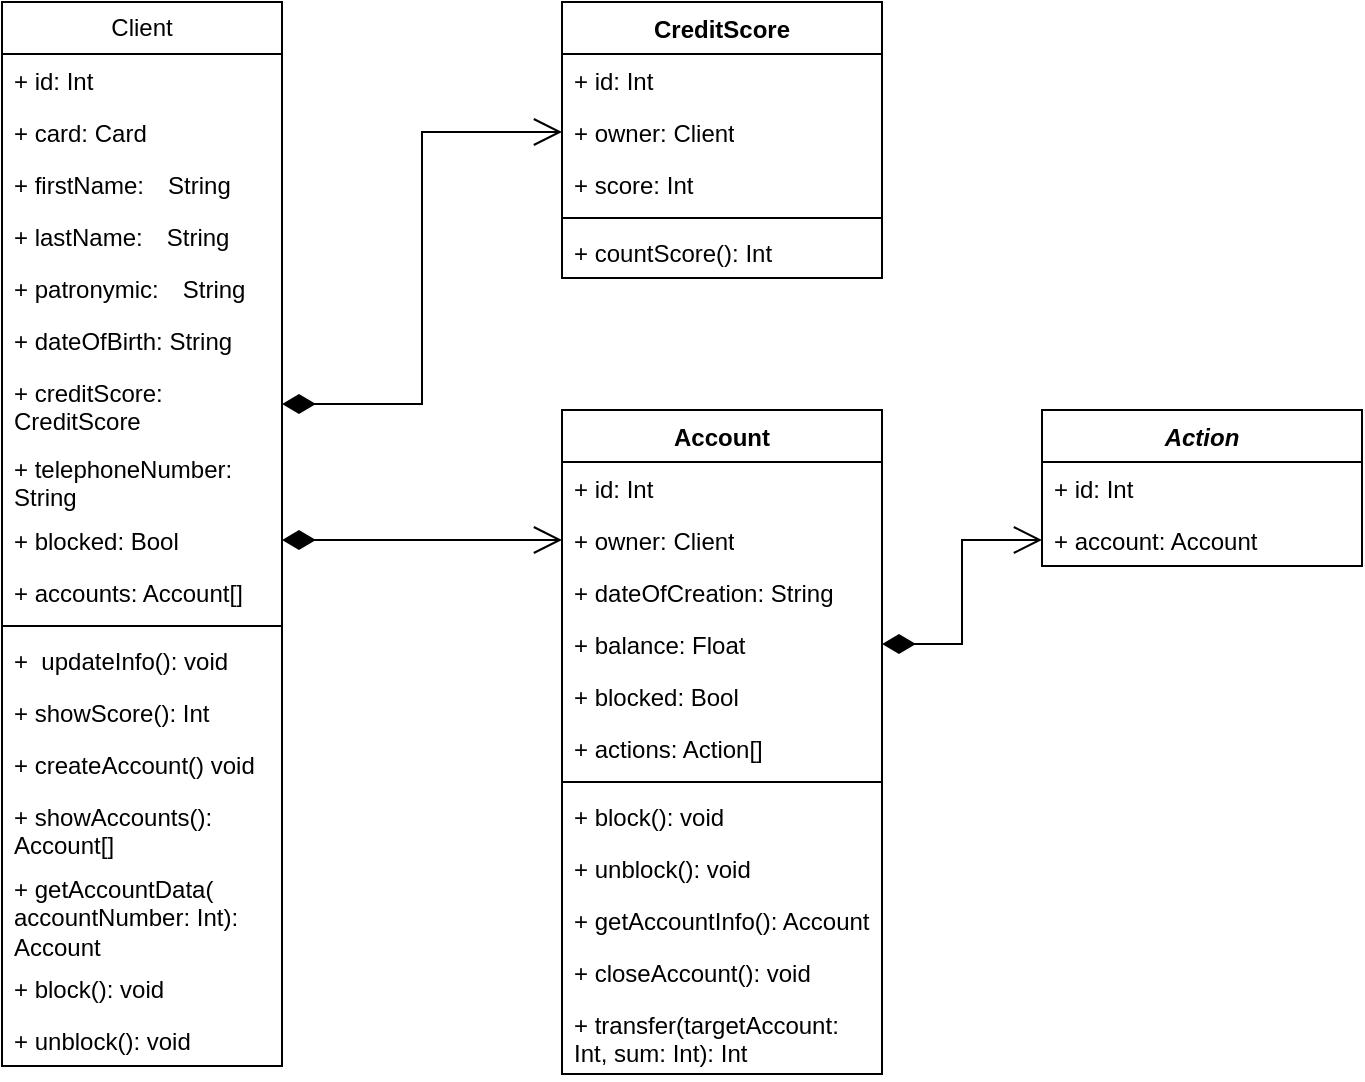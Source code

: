 <mxfile version="28.0.6">
  <diagram name="Page-1" id="sogxOFMoa1Xq25cB_jBl">
    <mxGraphModel dx="872" dy="529" grid="1" gridSize="10" guides="1" tooltips="1" connect="1" arrows="1" fold="1" page="1" pageScale="1" pageWidth="850" pageHeight="1100" math="0" shadow="0">
      <root>
        <mxCell id="0" />
        <mxCell id="1" parent="0" />
        <mxCell id="yv8eomCijknCaXE9b8KO-1" value="Client" style="swimlane;fontStyle=0;childLayout=stackLayout;horizontal=1;startSize=26;fillColor=none;horizontalStack=0;resizeParent=1;resizeParentMax=0;resizeLast=0;collapsible=1;marginBottom=0;whiteSpace=wrap;html=1;" parent="1" vertex="1">
          <mxGeometry x="120" y="40" width="140" height="532" as="geometry" />
        </mxCell>
        <mxCell id="yv8eomCijknCaXE9b8KO-2" value="+ id: Int　&lt;div&gt;&lt;br&gt;&lt;/div&gt;" style="text;strokeColor=none;fillColor=none;align=left;verticalAlign=top;spacingLeft=4;spacingRight=4;overflow=hidden;rotatable=0;points=[[0,0.5],[1,0.5]];portConstraint=eastwest;whiteSpace=wrap;html=1;" parent="yv8eomCijknCaXE9b8KO-1" vertex="1">
          <mxGeometry y="26" width="140" height="26" as="geometry" />
        </mxCell>
        <mxCell id="yv8eomCijknCaXE9b8KO-3" value="+ card: Card" style="text;strokeColor=none;fillColor=none;align=left;verticalAlign=top;spacingLeft=4;spacingRight=4;overflow=hidden;rotatable=0;points=[[0,0.5],[1,0.5]];portConstraint=eastwest;whiteSpace=wrap;html=1;" parent="yv8eomCijknCaXE9b8KO-1" vertex="1">
          <mxGeometry y="52" width="140" height="26" as="geometry" />
        </mxCell>
        <mxCell id="yv8eomCijknCaXE9b8KO-4" value="+ firstName:　String" style="text;strokeColor=none;fillColor=none;align=left;verticalAlign=top;spacingLeft=4;spacingRight=4;overflow=hidden;rotatable=0;points=[[0,0.5],[1,0.5]];portConstraint=eastwest;whiteSpace=wrap;html=1;" parent="yv8eomCijknCaXE9b8KO-1" vertex="1">
          <mxGeometry y="78" width="140" height="26" as="geometry" />
        </mxCell>
        <mxCell id="yv8eomCijknCaXE9b8KO-5" value="+ lastName:　String" style="text;strokeColor=none;fillColor=none;align=left;verticalAlign=top;spacingLeft=4;spacingRight=4;overflow=hidden;rotatable=0;points=[[0,0.5],[1,0.5]];portConstraint=eastwest;whiteSpace=wrap;html=1;" parent="yv8eomCijknCaXE9b8KO-1" vertex="1">
          <mxGeometry y="104" width="140" height="26" as="geometry" />
        </mxCell>
        <mxCell id="yv8eomCijknCaXE9b8KO-6" value="+ patronymic:　String" style="text;strokeColor=none;fillColor=none;align=left;verticalAlign=top;spacingLeft=4;spacingRight=4;overflow=hidden;rotatable=0;points=[[0,0.5],[1,0.5]];portConstraint=eastwest;whiteSpace=wrap;html=1;" parent="yv8eomCijknCaXE9b8KO-1" vertex="1">
          <mxGeometry y="130" width="140" height="26" as="geometry" />
        </mxCell>
        <mxCell id="yv8eomCijknCaXE9b8KO-8" value="+ dateOfBirth: String" style="text;strokeColor=none;fillColor=none;align=left;verticalAlign=top;spacingLeft=4;spacingRight=4;overflow=hidden;rotatable=0;points=[[0,0.5],[1,0.5]];portConstraint=eastwest;whiteSpace=wrap;html=1;" parent="yv8eomCijknCaXE9b8KO-1" vertex="1">
          <mxGeometry y="156" width="140" height="26" as="geometry" />
        </mxCell>
        <mxCell id="yv8eomCijknCaXE9b8KO-25" value="+ creditScore: CreditScore" style="text;strokeColor=none;fillColor=none;align=left;verticalAlign=top;spacingLeft=4;spacingRight=4;overflow=hidden;rotatable=0;points=[[0,0.5],[1,0.5]];portConstraint=eastwest;whiteSpace=wrap;html=1;" parent="yv8eomCijknCaXE9b8KO-1" vertex="1">
          <mxGeometry y="182" width="140" height="38" as="geometry" />
        </mxCell>
        <mxCell id="yv8eomCijknCaXE9b8KO-7" value="+ telephoneNumber:　String" style="text;strokeColor=none;fillColor=none;align=left;verticalAlign=top;spacingLeft=4;spacingRight=4;overflow=hidden;rotatable=0;points=[[0,0.5],[1,0.5]];portConstraint=eastwest;whiteSpace=wrap;html=1;" parent="yv8eomCijknCaXE9b8KO-1" vertex="1">
          <mxGeometry y="220" width="140" height="36" as="geometry" />
        </mxCell>
        <mxCell id="yv8eomCijknCaXE9b8KO-9" value="+ blocked: Bool" style="text;strokeColor=none;fillColor=none;align=left;verticalAlign=top;spacingLeft=4;spacingRight=4;overflow=hidden;rotatable=0;points=[[0,0.5],[1,0.5]];portConstraint=eastwest;whiteSpace=wrap;html=1;" parent="yv8eomCijknCaXE9b8KO-1" vertex="1">
          <mxGeometry y="256" width="140" height="26" as="geometry" />
        </mxCell>
        <mxCell id="yv8eomCijknCaXE9b8KO-16" value="+ accounts: Account[]" style="text;strokeColor=none;fillColor=none;align=left;verticalAlign=top;spacingLeft=4;spacingRight=4;overflow=hidden;rotatable=0;points=[[0,0.5],[1,0.5]];portConstraint=eastwest;whiteSpace=wrap;html=1;" parent="yv8eomCijknCaXE9b8KO-1" vertex="1">
          <mxGeometry y="282" width="140" height="26" as="geometry" />
        </mxCell>
        <mxCell id="yv8eomCijknCaXE9b8KO-10" value="" style="line;strokeWidth=1;fillColor=none;align=left;verticalAlign=middle;spacingTop=-1;spacingLeft=3;spacingRight=3;rotatable=0;labelPosition=right;points=[];portConstraint=eastwest;strokeColor=inherit;" parent="yv8eomCijknCaXE9b8KO-1" vertex="1">
          <mxGeometry y="308" width="140" height="8" as="geometry" />
        </mxCell>
        <mxCell id="yv8eomCijknCaXE9b8KO-11" value="+&amp;nbsp; updateInfo(): void" style="text;strokeColor=none;fillColor=none;align=left;verticalAlign=top;spacingLeft=4;spacingRight=4;overflow=hidden;rotatable=0;points=[[0,0.5],[1,0.5]];portConstraint=eastwest;whiteSpace=wrap;html=1;" parent="yv8eomCijknCaXE9b8KO-1" vertex="1">
          <mxGeometry y="316" width="140" height="26" as="geometry" />
        </mxCell>
        <mxCell id="yv8eomCijknCaXE9b8KO-24" value="+ showScore(): Int" style="text;strokeColor=none;fillColor=none;align=left;verticalAlign=top;spacingLeft=4;spacingRight=4;overflow=hidden;rotatable=0;points=[[0,0.5],[1,0.5]];portConstraint=eastwest;whiteSpace=wrap;html=1;" parent="yv8eomCijknCaXE9b8KO-1" vertex="1">
          <mxGeometry y="342" width="140" height="26" as="geometry" />
        </mxCell>
        <mxCell id="yv8eomCijknCaXE9b8KO-12" value="+ createAccount() void" style="text;strokeColor=none;fillColor=none;align=left;verticalAlign=top;spacingLeft=4;spacingRight=4;overflow=hidden;rotatable=0;points=[[0,0.5],[1,0.5]];portConstraint=eastwest;whiteSpace=wrap;html=1;" parent="yv8eomCijknCaXE9b8KO-1" vertex="1">
          <mxGeometry y="368" width="140" height="26" as="geometry" />
        </mxCell>
        <mxCell id="yv8eomCijknCaXE9b8KO-13" value="+ showAccounts(): Account[]" style="text;strokeColor=none;fillColor=none;align=left;verticalAlign=top;spacingLeft=4;spacingRight=4;overflow=hidden;rotatable=0;points=[[0,0.5],[1,0.5]];portConstraint=eastwest;whiteSpace=wrap;html=1;" parent="yv8eomCijknCaXE9b8KO-1" vertex="1">
          <mxGeometry y="394" width="140" height="36" as="geometry" />
        </mxCell>
        <mxCell id="yv8eomCijknCaXE9b8KO-14" value="+&amp;nbsp;&lt;span style=&quot;background-color: transparent; color: light-dark(rgb(0, 0, 0), rgb(255, 255, 255));&quot;&gt;getAccountData(&lt;/span&gt;&lt;div&gt;&lt;span style=&quot;background-color: transparent; color: light-dark(rgb(0, 0, 0), rgb(255, 255, 255));&quot;&gt;accountNumber: Int): Account&lt;/span&gt;&lt;/div&gt;" style="text;strokeColor=none;fillColor=none;align=left;verticalAlign=top;spacingLeft=4;spacingRight=4;overflow=hidden;rotatable=0;points=[[0,0.5],[1,0.5]];portConstraint=eastwest;html=1;whiteSpace=wrap;" parent="yv8eomCijknCaXE9b8KO-1" vertex="1">
          <mxGeometry y="430" width="140" height="50" as="geometry" />
        </mxCell>
        <mxCell id="yv8eomCijknCaXE9b8KO-15" value="+ block(): void" style="text;strokeColor=none;fillColor=none;align=left;verticalAlign=top;spacingLeft=4;spacingRight=4;overflow=hidden;rotatable=0;points=[[0,0.5],[1,0.5]];portConstraint=eastwest;whiteSpace=wrap;html=1;" parent="yv8eomCijknCaXE9b8KO-1" vertex="1">
          <mxGeometry y="480" width="140" height="26" as="geometry" />
        </mxCell>
        <mxCell id="-0Ikxrl42ESTlASVq6Ui-2" value="+ unblock(): void" style="text;strokeColor=none;fillColor=none;align=left;verticalAlign=top;spacingLeft=4;spacingRight=4;overflow=hidden;rotatable=0;points=[[0,0.5],[1,0.5]];portConstraint=eastwest;whiteSpace=wrap;html=1;" vertex="1" parent="yv8eomCijknCaXE9b8KO-1">
          <mxGeometry y="506" width="140" height="26" as="geometry" />
        </mxCell>
        <mxCell id="yv8eomCijknCaXE9b8KO-17" value="CreditScore" style="swimlane;fontStyle=1;align=center;verticalAlign=top;childLayout=stackLayout;horizontal=1;startSize=26;horizontalStack=0;resizeParent=1;resizeParentMax=0;resizeLast=0;collapsible=1;marginBottom=0;whiteSpace=wrap;html=1;" parent="1" vertex="1">
          <mxGeometry x="400" y="40" width="160" height="138" as="geometry" />
        </mxCell>
        <mxCell id="yv8eomCijknCaXE9b8KO-22" value="+ id: Int　&lt;div&gt;&lt;br&gt;&lt;/div&gt;" style="text;strokeColor=none;fillColor=none;align=left;verticalAlign=top;spacingLeft=4;spacingRight=4;overflow=hidden;rotatable=0;points=[[0,0.5],[1,0.5]];portConstraint=eastwest;whiteSpace=wrap;html=1;" parent="yv8eomCijknCaXE9b8KO-17" vertex="1">
          <mxGeometry y="26" width="160" height="26" as="geometry" />
        </mxCell>
        <mxCell id="yv8eomCijknCaXE9b8KO-18" value="+ owner: Client" style="text;strokeColor=none;fillColor=none;align=left;verticalAlign=top;spacingLeft=4;spacingRight=4;overflow=hidden;rotatable=0;points=[[0,0.5],[1,0.5]];portConstraint=eastwest;whiteSpace=wrap;html=1;" parent="yv8eomCijknCaXE9b8KO-17" vertex="1">
          <mxGeometry y="52" width="160" height="26" as="geometry" />
        </mxCell>
        <mxCell id="yv8eomCijknCaXE9b8KO-23" value="+ score: Int" style="text;strokeColor=none;fillColor=none;align=left;verticalAlign=top;spacingLeft=4;spacingRight=4;overflow=hidden;rotatable=0;points=[[0,0.5],[1,0.5]];portConstraint=eastwest;whiteSpace=wrap;html=1;" parent="yv8eomCijknCaXE9b8KO-17" vertex="1">
          <mxGeometry y="78" width="160" height="26" as="geometry" />
        </mxCell>
        <mxCell id="yv8eomCijknCaXE9b8KO-19" value="" style="line;strokeWidth=1;fillColor=none;align=left;verticalAlign=middle;spacingTop=-1;spacingLeft=3;spacingRight=3;rotatable=0;labelPosition=right;points=[];portConstraint=eastwest;strokeColor=inherit;" parent="yv8eomCijknCaXE9b8KO-17" vertex="1">
          <mxGeometry y="104" width="160" height="8" as="geometry" />
        </mxCell>
        <mxCell id="yv8eomCijknCaXE9b8KO-20" value="+ countScore(): Int" style="text;strokeColor=none;fillColor=none;align=left;verticalAlign=top;spacingLeft=4;spacingRight=4;overflow=hidden;rotatable=0;points=[[0,0.5],[1,0.5]];portConstraint=eastwest;whiteSpace=wrap;html=1;" parent="yv8eomCijknCaXE9b8KO-17" vertex="1">
          <mxGeometry y="112" width="160" height="26" as="geometry" />
        </mxCell>
        <mxCell id="yv8eomCijknCaXE9b8KO-26" value="" style="endArrow=open;html=1;endSize=12;startArrow=diamondThin;startSize=14;startFill=1;edgeStyle=orthogonalEdgeStyle;align=left;verticalAlign=bottom;rounded=0;exitX=1;exitY=0.5;exitDx=0;exitDy=0;entryX=0;entryY=0.5;entryDx=0;entryDy=0;" parent="1" source="yv8eomCijknCaXE9b8KO-25" target="yv8eomCijknCaXE9b8KO-18" edge="1">
          <mxGeometry x="-1" y="3" relative="1" as="geometry">
            <mxPoint x="350" y="270" as="sourcePoint" />
            <mxPoint x="510" y="270" as="targetPoint" />
          </mxGeometry>
        </mxCell>
        <mxCell id="yv8eomCijknCaXE9b8KO-27" value="Account" style="swimlane;fontStyle=1;align=center;verticalAlign=top;childLayout=stackLayout;horizontal=1;startSize=26;horizontalStack=0;resizeParent=1;resizeParentMax=0;resizeLast=0;collapsible=1;marginBottom=0;whiteSpace=wrap;html=1;" parent="1" vertex="1">
          <mxGeometry x="400" y="244" width="160" height="332" as="geometry" />
        </mxCell>
        <mxCell id="yv8eomCijknCaXE9b8KO-36" value="+ id: Int　&lt;div&gt;&lt;br&gt;&lt;/div&gt;" style="text;strokeColor=none;fillColor=none;align=left;verticalAlign=top;spacingLeft=4;spacingRight=4;overflow=hidden;rotatable=0;points=[[0,0.5],[1,0.5]];portConstraint=eastwest;whiteSpace=wrap;html=1;" parent="yv8eomCijknCaXE9b8KO-27" vertex="1">
          <mxGeometry y="26" width="160" height="26" as="geometry" />
        </mxCell>
        <mxCell id="yv8eomCijknCaXE9b8KO-37" value="+ owner: Client" style="text;strokeColor=none;fillColor=none;align=left;verticalAlign=top;spacingLeft=4;spacingRight=4;overflow=hidden;rotatable=0;points=[[0,0.5],[1,0.5]];portConstraint=eastwest;whiteSpace=wrap;html=1;" parent="yv8eomCijknCaXE9b8KO-27" vertex="1">
          <mxGeometry y="52" width="160" height="26" as="geometry" />
        </mxCell>
        <mxCell id="yv8eomCijknCaXE9b8KO-28" value="+ dateOfCreation: String" style="text;strokeColor=none;fillColor=none;align=left;verticalAlign=top;spacingLeft=4;spacingRight=4;overflow=hidden;rotatable=0;points=[[0,0.5],[1,0.5]];portConstraint=eastwest;whiteSpace=wrap;html=1;" parent="yv8eomCijknCaXE9b8KO-27" vertex="1">
          <mxGeometry y="78" width="160" height="26" as="geometry" />
        </mxCell>
        <mxCell id="yv8eomCijknCaXE9b8KO-39" value="+ balance: Float" style="text;strokeColor=none;fillColor=none;align=left;verticalAlign=top;spacingLeft=4;spacingRight=4;overflow=hidden;rotatable=0;points=[[0,0.5],[1,0.5]];portConstraint=eastwest;whiteSpace=wrap;html=1;" parent="yv8eomCijknCaXE9b8KO-27" vertex="1">
          <mxGeometry y="104" width="160" height="26" as="geometry" />
        </mxCell>
        <mxCell id="yv8eomCijknCaXE9b8KO-40" value="+ blocked: Bool" style="text;strokeColor=none;fillColor=none;align=left;verticalAlign=top;spacingLeft=4;spacingRight=4;overflow=hidden;rotatable=0;points=[[0,0.5],[1,0.5]];portConstraint=eastwest;whiteSpace=wrap;html=1;" parent="yv8eomCijknCaXE9b8KO-27" vertex="1">
          <mxGeometry y="130" width="160" height="26" as="geometry" />
        </mxCell>
        <mxCell id="yv8eomCijknCaXE9b8KO-41" value="+ actions: Action[]" style="text;strokeColor=none;fillColor=none;align=left;verticalAlign=top;spacingLeft=4;spacingRight=4;overflow=hidden;rotatable=0;points=[[0,0.5],[1,0.5]];portConstraint=eastwest;whiteSpace=wrap;html=1;" parent="yv8eomCijknCaXE9b8KO-27" vertex="1">
          <mxGeometry y="156" width="160" height="26" as="geometry" />
        </mxCell>
        <mxCell id="yv8eomCijknCaXE9b8KO-29" value="" style="line;strokeWidth=1;fillColor=none;align=left;verticalAlign=middle;spacingTop=-1;spacingLeft=3;spacingRight=3;rotatable=0;labelPosition=right;points=[];portConstraint=eastwest;strokeColor=inherit;" parent="yv8eomCijknCaXE9b8KO-27" vertex="1">
          <mxGeometry y="182" width="160" height="8" as="geometry" />
        </mxCell>
        <mxCell id="yv8eomCijknCaXE9b8KO-30" value="+ block(): void" style="text;strokeColor=none;fillColor=none;align=left;verticalAlign=top;spacingLeft=4;spacingRight=4;overflow=hidden;rotatable=0;points=[[0,0.5],[1,0.5]];portConstraint=eastwest;whiteSpace=wrap;html=1;" parent="yv8eomCijknCaXE9b8KO-27" vertex="1">
          <mxGeometry y="190" width="160" height="26" as="geometry" />
        </mxCell>
        <mxCell id="-0Ikxrl42ESTlASVq6Ui-1" value="+ unblock(): void" style="text;strokeColor=none;fillColor=none;align=left;verticalAlign=top;spacingLeft=4;spacingRight=4;overflow=hidden;rotatable=0;points=[[0,0.5],[1,0.5]];portConstraint=eastwest;whiteSpace=wrap;html=1;" vertex="1" parent="yv8eomCijknCaXE9b8KO-27">
          <mxGeometry y="216" width="160" height="26" as="geometry" />
        </mxCell>
        <mxCell id="yv8eomCijknCaXE9b8KO-38" value="+ getAccountInfo(): Account" style="text;strokeColor=none;fillColor=none;align=left;verticalAlign=top;spacingLeft=4;spacingRight=4;overflow=hidden;rotatable=0;points=[[0,0.5],[1,0.5]];portConstraint=eastwest;whiteSpace=wrap;html=1;" parent="yv8eomCijknCaXE9b8KO-27" vertex="1">
          <mxGeometry y="242" width="160" height="26" as="geometry" />
        </mxCell>
        <mxCell id="-0Ikxrl42ESTlASVq6Ui-3" value="+ closeAccount(): void" style="text;strokeColor=none;fillColor=none;align=left;verticalAlign=top;spacingLeft=4;spacingRight=4;overflow=hidden;rotatable=0;points=[[0,0.5],[1,0.5]];portConstraint=eastwest;whiteSpace=wrap;html=1;" vertex="1" parent="yv8eomCijknCaXE9b8KO-27">
          <mxGeometry y="268" width="160" height="26" as="geometry" />
        </mxCell>
        <mxCell id="yv8eomCijknCaXE9b8KO-42" value="+ transfer(targetAccount: Int, sum: Int): Int" style="text;strokeColor=none;fillColor=none;align=left;verticalAlign=top;spacingLeft=4;spacingRight=4;overflow=hidden;rotatable=0;points=[[0,0.5],[1,0.5]];portConstraint=eastwest;whiteSpace=wrap;html=1;" parent="yv8eomCijknCaXE9b8KO-27" vertex="1">
          <mxGeometry y="294" width="160" height="38" as="geometry" />
        </mxCell>
        <mxCell id="yv8eomCijknCaXE9b8KO-31" value="&lt;i&gt;Action&lt;/i&gt;" style="swimlane;fontStyle=1;align=center;verticalAlign=top;childLayout=stackLayout;horizontal=1;startSize=26;horizontalStack=0;resizeParent=1;resizeParentMax=0;resizeLast=0;collapsible=1;marginBottom=0;whiteSpace=wrap;html=1;" parent="1" vertex="1">
          <mxGeometry x="640" y="244" width="160" height="78" as="geometry" />
        </mxCell>
        <mxCell id="yv8eomCijknCaXE9b8KO-35" value="+ id: Int　&lt;div&gt;&lt;br&gt;&lt;/div&gt;" style="text;strokeColor=none;fillColor=none;align=left;verticalAlign=top;spacingLeft=4;spacingRight=4;overflow=hidden;rotatable=0;points=[[0,0.5],[1,0.5]];portConstraint=eastwest;whiteSpace=wrap;html=1;" parent="yv8eomCijknCaXE9b8KO-31" vertex="1">
          <mxGeometry y="26" width="160" height="26" as="geometry" />
        </mxCell>
        <mxCell id="yv8eomCijknCaXE9b8KO-32" value="+ account: Account" style="text;strokeColor=none;fillColor=none;align=left;verticalAlign=top;spacingLeft=4;spacingRight=4;overflow=hidden;rotatable=0;points=[[0,0.5],[1,0.5]];portConstraint=eastwest;whiteSpace=wrap;html=1;" parent="yv8eomCijknCaXE9b8KO-31" vertex="1">
          <mxGeometry y="52" width="160" height="26" as="geometry" />
        </mxCell>
        <mxCell id="yv8eomCijknCaXE9b8KO-44" value="" style="endArrow=open;html=1;endSize=12;startArrow=diamondThin;startSize=14;startFill=1;edgeStyle=orthogonalEdgeStyle;align=left;verticalAlign=bottom;rounded=0;exitX=1;exitY=0.5;exitDx=0;exitDy=0;" parent="1" source="yv8eomCijknCaXE9b8KO-9" edge="1">
          <mxGeometry x="-1" y="3" relative="1" as="geometry">
            <mxPoint x="350" y="270" as="sourcePoint" />
            <mxPoint x="400" y="309" as="targetPoint" />
          </mxGeometry>
        </mxCell>
        <mxCell id="yv8eomCijknCaXE9b8KO-45" value="" style="endArrow=open;html=1;endSize=12;startArrow=diamondThin;startSize=14;startFill=1;edgeStyle=orthogonalEdgeStyle;align=left;verticalAlign=bottom;rounded=0;exitX=1;exitY=0.5;exitDx=0;exitDy=0;entryX=0;entryY=0.5;entryDx=0;entryDy=0;" parent="1" source="yv8eomCijknCaXE9b8KO-39" target="yv8eomCijknCaXE9b8KO-32" edge="1">
          <mxGeometry x="-1" y="3" relative="1" as="geometry">
            <mxPoint x="650" y="380" as="sourcePoint" />
            <mxPoint x="790" y="380" as="targetPoint" />
          </mxGeometry>
        </mxCell>
      </root>
    </mxGraphModel>
  </diagram>
</mxfile>
